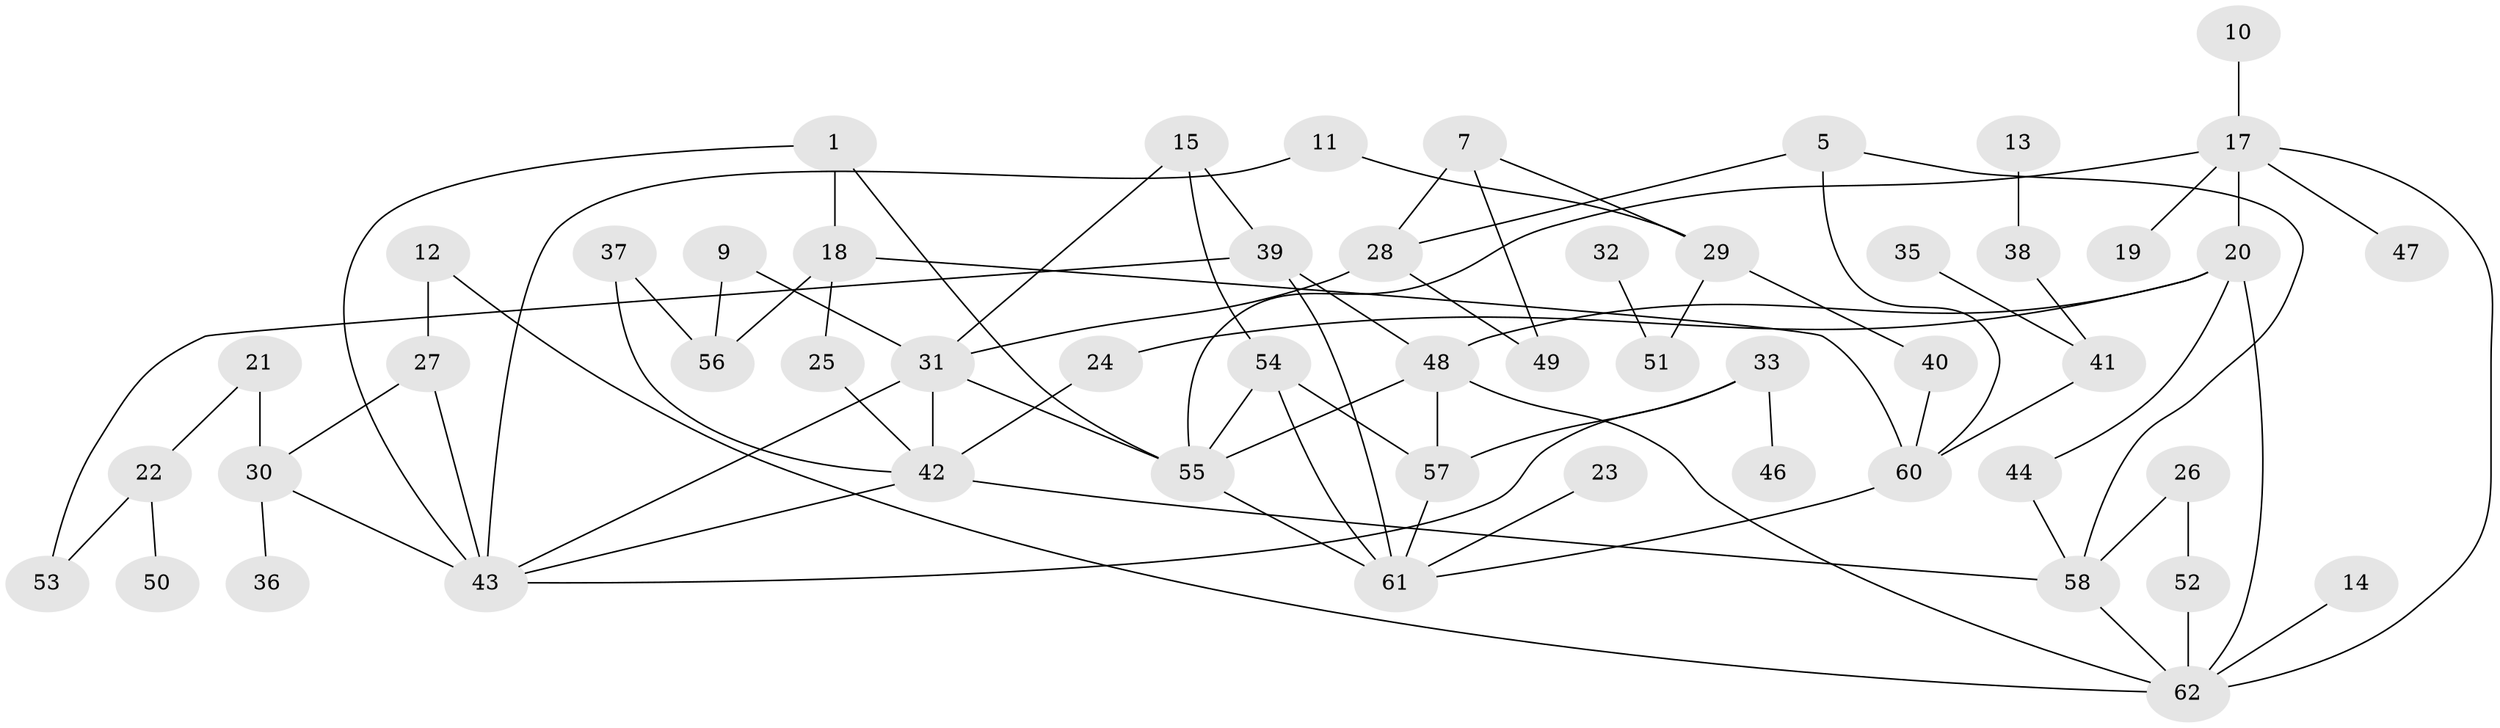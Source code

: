 // original degree distribution, {3: 0.19, 0: 0.08, 1: 0.21, 2: 0.31, 6: 0.03, 5: 0.03, 4: 0.12, 7: 0.03}
// Generated by graph-tools (version 1.1) at 2025/35/03/04/25 23:35:48]
// undirected, 53 vertices, 80 edges
graph export_dot {
  node [color=gray90,style=filled];
  1;
  5;
  7;
  9;
  10;
  11;
  12;
  13;
  14;
  15;
  17;
  18;
  19;
  20;
  21;
  22;
  23;
  24;
  25;
  26;
  27;
  28;
  29;
  30;
  31;
  32;
  33;
  35;
  36;
  37;
  38;
  39;
  40;
  41;
  42;
  43;
  44;
  46;
  47;
  48;
  49;
  50;
  51;
  52;
  53;
  54;
  55;
  56;
  57;
  58;
  60;
  61;
  62;
  1 -- 18 [weight=1.0];
  1 -- 43 [weight=1.0];
  1 -- 55 [weight=1.0];
  5 -- 28 [weight=1.0];
  5 -- 58 [weight=1.0];
  5 -- 60 [weight=1.0];
  7 -- 28 [weight=1.0];
  7 -- 29 [weight=1.0];
  7 -- 49 [weight=1.0];
  9 -- 31 [weight=1.0];
  9 -- 56 [weight=1.0];
  10 -- 17 [weight=1.0];
  11 -- 29 [weight=1.0];
  11 -- 43 [weight=1.0];
  12 -- 27 [weight=1.0];
  12 -- 62 [weight=1.0];
  13 -- 38 [weight=1.0];
  14 -- 62 [weight=1.0];
  15 -- 31 [weight=1.0];
  15 -- 39 [weight=1.0];
  15 -- 54 [weight=1.0];
  17 -- 19 [weight=1.0];
  17 -- 20 [weight=1.0];
  17 -- 47 [weight=1.0];
  17 -- 55 [weight=1.0];
  17 -- 62 [weight=1.0];
  18 -- 25 [weight=1.0];
  18 -- 56 [weight=2.0];
  18 -- 60 [weight=1.0];
  20 -- 24 [weight=1.0];
  20 -- 44 [weight=1.0];
  20 -- 48 [weight=1.0];
  20 -- 62 [weight=1.0];
  21 -- 22 [weight=1.0];
  21 -- 30 [weight=2.0];
  22 -- 50 [weight=1.0];
  22 -- 53 [weight=1.0];
  23 -- 61 [weight=1.0];
  24 -- 42 [weight=1.0];
  25 -- 42 [weight=1.0];
  26 -- 52 [weight=1.0];
  26 -- 58 [weight=1.0];
  27 -- 30 [weight=1.0];
  27 -- 43 [weight=1.0];
  28 -- 31 [weight=1.0];
  28 -- 49 [weight=1.0];
  29 -- 40 [weight=1.0];
  29 -- 51 [weight=1.0];
  30 -- 36 [weight=1.0];
  30 -- 43 [weight=1.0];
  31 -- 42 [weight=2.0];
  31 -- 43 [weight=1.0];
  31 -- 55 [weight=1.0];
  32 -- 51 [weight=1.0];
  33 -- 43 [weight=1.0];
  33 -- 46 [weight=1.0];
  33 -- 57 [weight=1.0];
  35 -- 41 [weight=1.0];
  37 -- 42 [weight=1.0];
  37 -- 56 [weight=1.0];
  38 -- 41 [weight=1.0];
  39 -- 48 [weight=1.0];
  39 -- 53 [weight=1.0];
  39 -- 61 [weight=1.0];
  40 -- 60 [weight=1.0];
  41 -- 60 [weight=1.0];
  42 -- 43 [weight=1.0];
  42 -- 58 [weight=1.0];
  44 -- 58 [weight=1.0];
  48 -- 55 [weight=1.0];
  48 -- 57 [weight=1.0];
  48 -- 62 [weight=1.0];
  52 -- 62 [weight=1.0];
  54 -- 55 [weight=1.0];
  54 -- 57 [weight=1.0];
  54 -- 61 [weight=1.0];
  55 -- 61 [weight=1.0];
  57 -- 61 [weight=1.0];
  58 -- 62 [weight=1.0];
  60 -- 61 [weight=1.0];
}
